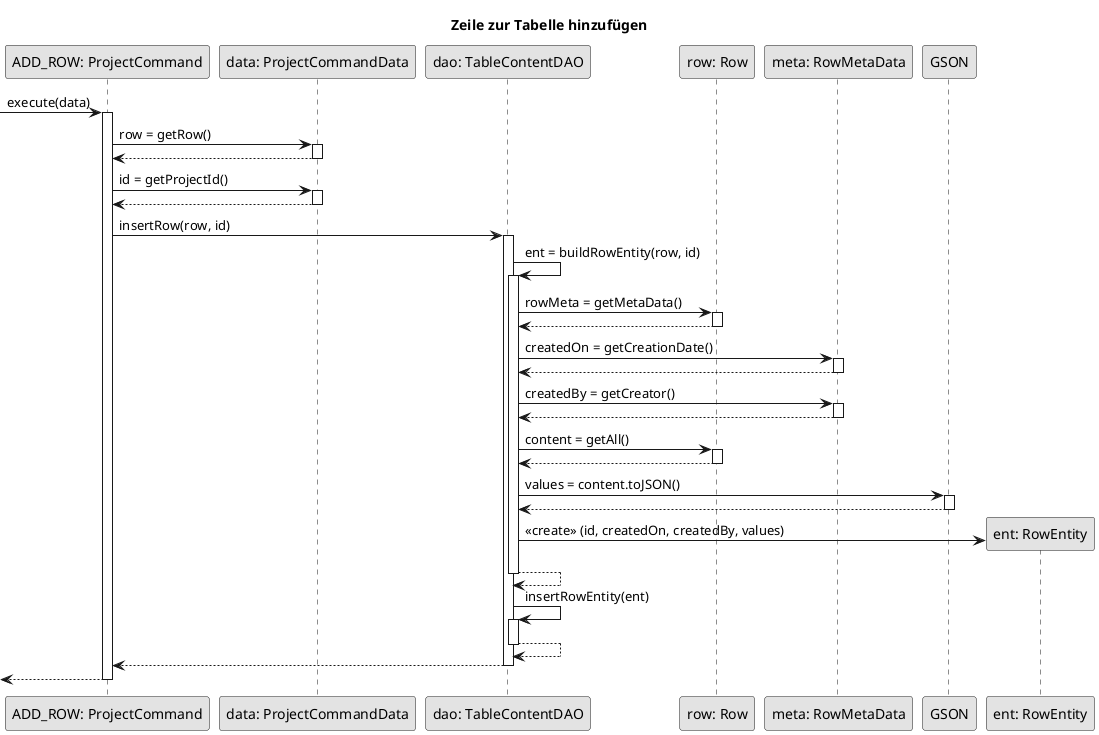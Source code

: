 @startuml

skinparam monochrome true
skinparam shadowing false
skinparam genericDisplay old
skinparam classAttributeIconSize 0
hide circle

title Zeile zur Tabelle hinzufügen

participant "ADD_ROW: ProjectCommand" as addCommand
participant "data: ProjectCommandData" as data
participant "dao: TableContentDAO" as DAO
participant "row: Row" as row
participant "meta: RowMetaData" as meta
participant "GSON" as gson

[-> addCommand : execute(data)
activate addCommand
'TODO: Don't really know how this looks. Still subject to change
addCommand -> data : row = getRow()
activate data
data --> addCommand
deactivate data
addCommand -> data : id = getProjectId()
activate data
data --> addCommand
deactivate data
addCommand -> DAO : insertRow(row, id)
activate DAO
DAO -> DAO : ent = buildRowEntity(row, id)
activate DAO
DAO -> row : rowMeta = getMetaData()
activate row
row --> DAO
deactivate row
DAO -> meta : createdOn = getCreationDate()
activate meta
meta --> DAO
deactivate meta
DAO -> meta : createdBy = getCreator()
activate meta
meta --> DAO
deactivate meta
DAO -> row : content = getAll()
activate row
row --> DAO
deactivate row
DAO -> gson : values = content.toJSON()
activate gson
gson --> DAO
deactivate gson
DAO -> "ent: RowEntity" as ent ** : <<create>> (id, createdOn, createdBy, values)
DAO --> DAO
deactivate DAO
DAO -> DAO : insertRowEntity(ent)
activate DAO
DAO --> DAO
deactivate DAO
DAO --> addCommand
deactivate DAO
addCommand -->[
deactivate addCommand





@enduml